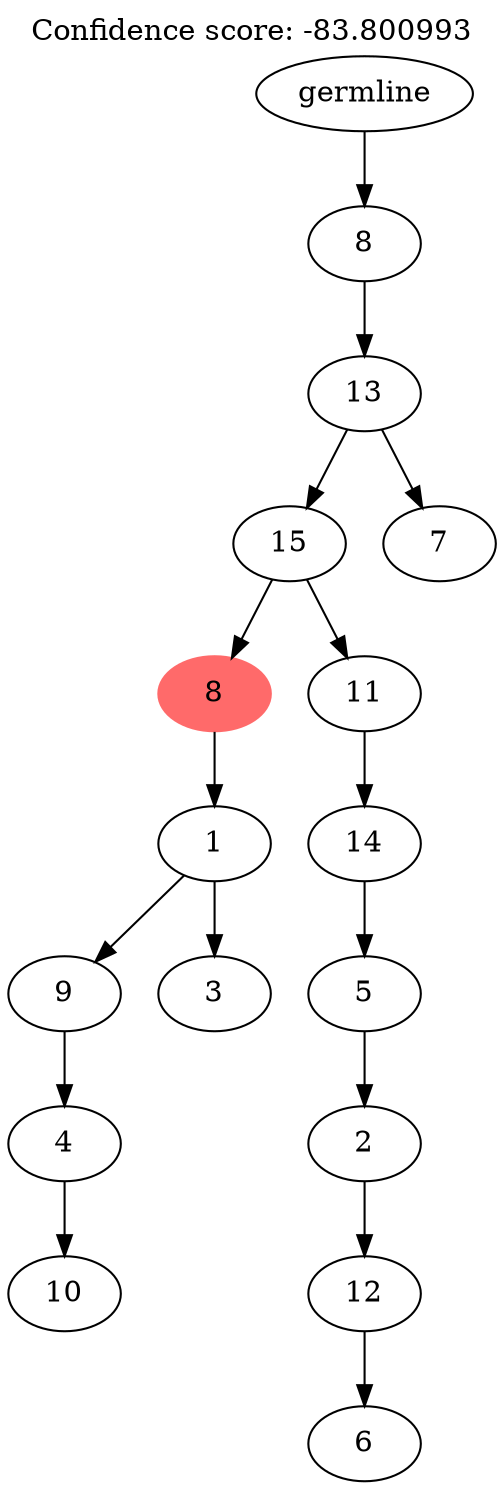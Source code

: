 digraph g {
	"15" -> "16";
	"16" [label="10"];
	"14" -> "15";
	"15" [label="4"];
	"12" -> "13";
	"13" [label="3"];
	"12" -> "14";
	"14" [label="9"];
	"11" -> "12";
	"12" [label="1"];
	"9" -> "10";
	"10" [label="6"];
	"8" -> "9";
	"9" [label="12"];
	"7" -> "8";
	"8" [label="2"];
	"6" -> "7";
	"7" [label="5"];
	"5" -> "6";
	"6" [label="14"];
	"4" -> "5";
	"5" [label="11"];
	"4" -> "11";
	"11" [color=indianred1, style=filled, label="8"];
	"2" -> "3";
	"3" [label="7"];
	"2" -> "4";
	"4" [label="15"];
	"1" -> "2";
	"2" [label="13"];
	"0" -> "1";
	"1" [label="8"];
	"0" [label="germline"];
	labelloc="t";
	label="Confidence score: -83.800993";
}
